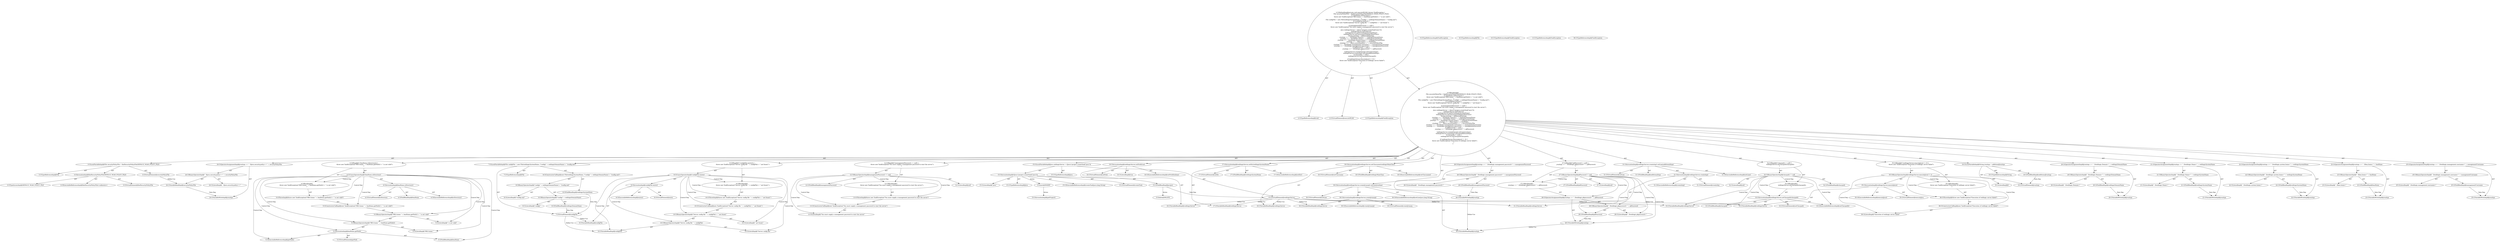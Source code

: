 digraph "executeWLS6#?" {
0 [label="2:CtTypeReferenceImpl@void" shape=ellipse]
1 [label="2:CtVirtualElement@executeWLS6" shape=ellipse]
2 [label="2:CtTypeReferenceImpl@TaskException" shape=ellipse]
3 [label="3:CtTypeReferenceImpl@File" shape=ellipse]
4 [label="3:CtExecutableReferenceImpl@findSecurityPolicyFile(<unknown>)" shape=ellipse]
5 [label="3:CtVirtualElement@findSecurityPolicyFile" shape=ellipse]
6 [label="3:CtTypeAccessImpl@DEFAULT_WL60_POLICY_FILE" shape=ellipse]
7 [label="3:CtInvocationImpl@findSecurityPolicyFile(DEFAULT_WL60_POLICY_FILE)" shape=ellipse]
8 [label="3:CtVirtualElement@securityPolicyFile" shape=ellipse]
9 [label="3:CtLocalVariableImpl@File securityPolicyFile = findSecurityPolicyFile(DEFAULT_WL60_POLICY_FILE)" shape=ellipse]
10 [label="4:CtExecutableReferenceImpl@isDirectory()" shape=ellipse]
11 [label="4:CtVirtualElement@isDirectory" shape=ellipse]
12 [label="4:CtFieldReadImpl@beaHome" shape=ellipse]
13 [label="4:CtInvocationImpl@beaHome.isDirectory()" shape=ellipse]
14 [label="4:CtUnaryOperatorImpl@!beaHome.isDirectory()" shape=ellipse]
15 [label="5:CtTypeReferenceImpl@TaskException" shape=ellipse]
16 [label="5:CtLiteralImpl@\"BEA home \"" shape=ellipse]
17 [label="5:CtExecutableReferenceImpl@getPath()" shape=ellipse]
18 [label="5:CtVirtualElement@getPath" shape=ellipse]
19 [label="5:CtFieldReadImpl@beaHome" shape=ellipse]
20 [label="5:CtInvocationImpl@beaHome.getPath()" shape=ellipse]
21 [label="5:CtBinaryOperatorImpl@(\"BEA home \" + beaHome.getPath())" shape=ellipse]
22 [label="5:CtLiteralImpl@\" is not valid\"" shape=ellipse]
23 [label="5:CtBinaryOperatorImpl@(\"BEA home \" + beaHome.getPath()) + \" is not valid\"" shape=ellipse]
24 [label="5:CtConstructorCallImpl@new TaskException((\"BEA home \" + beaHome.getPath()) + \" is not valid\")" shape=ellipse]
25 [label="5:CtThrowImpl@throw new TaskException((\"BEA home \" + beaHome.getPath()) + \" is not valid\")" shape=ellipse]
26 [label="4:CtBlockImpl@\{
    throw new TaskException((\"BEA home \" + beaHome.getPath()) + \" is not valid\");
\}" shape=ellipse]
27 [label="4:CtIfImpl@if (!beaHome.isDirectory()) \{
    throw new TaskException((\"BEA home \" + beaHome.getPath()) + \" is not valid\");
\}" shape=ellipse]
28 [label="7:CtTypeReferenceImpl@File" shape=ellipse]
29 [label="8:CtTypeReferenceImpl@File" shape=ellipse]
30 [label="8:CtFieldReadImpl@weblogicSystemHome" shape=ellipse]
31 [label="8:CtLiteralImpl@\"config/\"" shape=ellipse]
32 [label="8:CtFieldReadImpl@weblogicDomainName" shape=ellipse]
33 [label="8:CtBinaryOperatorImpl@(\"config/\" + weblogicDomainName)" shape=ellipse]
34 [label="8:CtLiteralImpl@\"/config.xml\"" shape=ellipse]
35 [label="8:CtBinaryOperatorImpl@(\"config/\" + weblogicDomainName) + \"/config.xml\"" shape=ellipse]
36 [label="8:CtConstructorCallImpl@new File(weblogicSystemHome, (\"config/\" + weblogicDomainName) + \"/config.xml\")" shape=ellipse]
37 [label="7:CtVirtualElement@configFile" shape=ellipse]
38 [label="7:CtLocalVariableImpl@File configFile = new File(weblogicSystemHome, (\"config/\" + weblogicDomainName) + \"/config.xml\")" shape=ellipse]
39 [label="9:CtExecutableReferenceImpl@exists()" shape=ellipse]
40 [label="9:CtVirtualElement@exists" shape=ellipse]
41 [label="9:CtVariableReadImpl@configFile" shape=ellipse]
42 [label="9:CtInvocationImpl@configFile.exists()" shape=ellipse]
43 [label="9:CtUnaryOperatorImpl@!configFile.exists()" shape=ellipse]
44 [label="10:CtTypeReferenceImpl@TaskException" shape=ellipse]
45 [label="10:CtLiteralImpl@\"Server config file \"" shape=ellipse]
46 [label="10:CtVariableReadImpl@configFile" shape=ellipse]
47 [label="10:CtBinaryOperatorImpl@(\"Server config file \" + configFile)" shape=ellipse]
48 [label="10:CtLiteralImpl@\" not found.\"" shape=ellipse]
49 [label="10:CtBinaryOperatorImpl@(\"Server config file \" + configFile) + \" not found.\"" shape=ellipse]
50 [label="10:CtConstructorCallImpl@new TaskException((\"Server config file \" + configFile) + \" not found.\")" shape=ellipse]
51 [label="10:CtThrowImpl@throw new TaskException((\"Server config file \" + configFile) + \" not found.\")" shape=ellipse]
52 [label="9:CtBlockImpl@\{
    throw new TaskException((\"Server config file \" + configFile) + \" not found.\");
\}" shape=ellipse]
53 [label="9:CtIfImpl@if (!configFile.exists()) \{
    throw new TaskException((\"Server config file \" + configFile) + \" not found.\");
\}" shape=ellipse]
54 [label="12:CtFieldReadImpl@managementPassword" shape=ellipse]
55 [label="12:CtLiteralImpl@null" shape=ellipse]
56 [label="12:CtBinaryOperatorImpl@managementPassword == null" shape=ellipse]
57 [label="13:CtTypeReferenceImpl@TaskException" shape=ellipse]
58 [label="13:CtLiteralImpl@\"You must supply a management password to start the server\"" shape=ellipse]
59 [label="13:CtConstructorCallImpl@new TaskException(\"You must supply a management password to start the server\")" shape=ellipse]
60 [label="13:CtThrowImpl@throw new TaskException(\"You must supply a management password to start the server\")" shape=ellipse]
61 [label="12:CtBlockImpl@\{
    throw new TaskException(\"You must supply a management password to start the server\");
\}" shape=ellipse]
62 [label="12:CtIfImpl@if (managementPassword == null) \{
    throw new TaskException(\"You must supply a management password to start the server\");
\}" shape=ellipse]
63 [label="15:CtTypeReferenceImpl@Java" shape=ellipse]
64 [label="15:CtExecutableReferenceImpl@createTask(java.lang.String)" shape=ellipse]
65 [label="15:CtVirtualElement@createTask" shape=ellipse]
66 [label="15:CtFieldReadImpl@project" shape=ellipse]
67 [label="15:CtLiteralImpl@\"java\"" shape=ellipse]
68 [label="15:CtInvocationImpl@((Java) (project.createTask(\"java\")))" shape=ellipse]
69 [label="15:CtTypeReferenceImpl@Java" shape=ellipse]
70 [label="15:CtVirtualElement@weblogicServer" shape=ellipse]
71 [label="15:CtLocalVariableImpl@Java weblogicServer = ((Java) (project.createTask(\"java\")))" shape=ellipse]
72 [label="16:CtExecutableReferenceImpl@setFork(boolean)" shape=ellipse]
73 [label="16:CtVirtualElement@setFork" shape=ellipse]
74 [label="16:CtVariableReadImpl@weblogicServer" shape=ellipse]
75 [label="16:CtLiteralImpl@true" shape=ellipse]
76 [label="16:CtInvocationImpl@weblogicServer.setFork(true)" shape=ellipse]
77 [label="17:CtExecutableReferenceImpl@setDir()" shape=ellipse]
78 [label="17:CtVirtualElement@setDir" shape=ellipse]
79 [label="17:CtVariableReadImpl@weblogicServer" shape=ellipse]
80 [label="17:CtFieldReadImpl@weblogicSystemHome" shape=ellipse]
81 [label="17:CtInvocationImpl@weblogicServer.setDir(weblogicSystemHome)" shape=ellipse]
82 [label="18:CtExecutableReferenceImpl@setClassname()" shape=ellipse]
83 [label="18:CtVirtualElement@setClassname" shape=ellipse]
84 [label="18:CtVariableReadImpl@weblogicServer" shape=ellipse]
85 [label="18:CtFieldReadImpl@weblogicMainClass" shape=ellipse]
86 [label="18:CtInvocationImpl@weblogicServer.setClassname(weblogicMainClass)" shape=ellipse]
87 [label="19:CtTypeReferenceImpl@String" shape=ellipse]
88 [label="19:CtFieldReadImpl@additionalJvmArgs" shape=ellipse]
89 [label="19:CtVirtualElement@jvmArgs" shape=ellipse]
90 [label="19:CtLocalVariableImpl@String jvmArgs = additionalJvmArgs" shape=ellipse]
91 [label="20:CtVariableWriteImpl@jvmArgs" shape=ellipse]
92 [label="20:CtLiteralImpl@\" -Dweblogic.Domain=\"" shape=ellipse]
93 [label="20:CtFieldReadImpl@weblogicDomainName" shape=ellipse]
94 [label="20:CtBinaryOperatorImpl@\" -Dweblogic.Domain=\" + weblogicDomainName" shape=ellipse]
95 [label="20:CtOperatorAssignmentImpl@jvmArgs += \" -Dweblogic.Domain=\" + weblogicDomainName" shape=ellipse]
96 [label="21:CtVariableWriteImpl@jvmArgs" shape=ellipse]
97 [label="21:CtLiteralImpl@\" -Dweblogic.Name=\"" shape=ellipse]
98 [label="21:CtFieldReadImpl@weblogicSystemName" shape=ellipse]
99 [label="21:CtBinaryOperatorImpl@\" -Dweblogic.Name=\" + weblogicSystemName" shape=ellipse]
100 [label="21:CtOperatorAssignmentImpl@jvmArgs += \" -Dweblogic.Name=\" + weblogicSystemName" shape=ellipse]
101 [label="22:CtVariableWriteImpl@jvmArgs" shape=ellipse]
102 [label="22:CtLiteralImpl@\" -Dweblogic.system.home=\"" shape=ellipse]
103 [label="22:CtFieldReadImpl@weblogicSystemHome" shape=ellipse]
104 [label="22:CtBinaryOperatorImpl@\" -Dweblogic.system.home=\" + weblogicSystemHome" shape=ellipse]
105 [label="22:CtOperatorAssignmentImpl@jvmArgs += \" -Dweblogic.system.home=\" + weblogicSystemHome" shape=ellipse]
106 [label="23:CtVariableWriteImpl@jvmArgs" shape=ellipse]
107 [label="23:CtLiteralImpl@\" -Dbea.home=\"" shape=ellipse]
108 [label="23:CtFieldReadImpl@beaHome" shape=ellipse]
109 [label="23:CtBinaryOperatorImpl@\" -Dbea.home=\" + beaHome" shape=ellipse]
110 [label="23:CtOperatorAssignmentImpl@jvmArgs += \" -Dbea.home=\" + beaHome" shape=ellipse]
111 [label="24:CtVariableWriteImpl@jvmArgs" shape=ellipse]
112 [label="24:CtLiteralImpl@\" -Djava.security.policy==\"" shape=ellipse]
113 [label="24:CtVariableReadImpl@securityPolicyFile" shape=ellipse]
114 [label="24:CtBinaryOperatorImpl@\" -Djava.security.policy==\" + securityPolicyFile" shape=ellipse]
115 [label="24:CtOperatorAssignmentImpl@jvmArgs += \" -Djava.security.policy==\" + securityPolicyFile" shape=ellipse]
116 [label="25:CtVariableWriteImpl@jvmArgs" shape=ellipse]
117 [label="25:CtLiteralImpl@\" -Dweblogic.management.username=\"" shape=ellipse]
118 [label="25:CtFieldReadImpl@managementUsername" shape=ellipse]
119 [label="25:CtBinaryOperatorImpl@\" -Dweblogic.management.username=\" + managementUsername" shape=ellipse]
120 [label="25:CtOperatorAssignmentImpl@jvmArgs += \" -Dweblogic.management.username=\" + managementUsername" shape=ellipse]
121 [label="26:CtVariableWriteImpl@jvmArgs" shape=ellipse]
122 [label="26:CtLiteralImpl@\" -Dweblogic.management.password=\"" shape=ellipse]
123 [label="26:CtFieldReadImpl@managementPassword" shape=ellipse]
124 [label="26:CtBinaryOperatorImpl@\" -Dweblogic.management.password=\" + managementPassword" shape=ellipse]
125 [label="26:CtOperatorAssignmentImpl@jvmArgs += \" -Dweblogic.management.password=\" + managementPassword" shape=ellipse]
126 [label="27:CtFieldReadImpl@pkPassword" shape=ellipse]
127 [label="27:CtLiteralImpl@null" shape=ellipse]
128 [label="27:CtBinaryOperatorImpl@pkPassword != null" shape=ellipse]
129 [label="28:CtVariableWriteImpl@jvmArgs" shape=ellipse]
130 [label="28:CtLiteralImpl@\" -Dweblogic.pkpassword=\"" shape=ellipse]
131 [label="28:CtFieldReadImpl@pkPassword" shape=ellipse]
132 [label="28:CtBinaryOperatorImpl@\" -Dweblogic.pkpassword=\" + pkPassword" shape=ellipse]
133 [label="28:CtOperatorAssignmentImpl@jvmArgs += \" -Dweblogic.pkpassword=\" + pkPassword" shape=ellipse]
134 [label="27:CtBlockImpl@\{
    jvmArgs += \" -Dweblogic.pkpassword=\" + pkPassword;
\}" shape=ellipse]
135 [label="27:CtIfImpl@if (pkPassword != null) \{
    jvmArgs += \" -Dweblogic.pkpassword=\" + pkPassword;
\}" shape=ellipse]
136 [label="30:CtExecutableReferenceImpl@setLine(java.lang.String)" shape=ellipse]
137 [label="30:CtVirtualElement@setLine" shape=ellipse]
138 [label="30:CtExecutableReferenceImpl@createJvmarg()" shape=ellipse]
139 [label="30:CtVirtualElement@createJvmarg" shape=ellipse]
140 [label="30:CtVariableReadImpl@weblogicServer" shape=ellipse]
141 [label="30:CtInvocationImpl@weblogicServer.createJvmarg()" shape=ellipse]
142 [label="30:CtVariableReadImpl@jvmArgs" shape=ellipse]
143 [label="30:CtInvocationImpl@weblogicServer.createJvmarg().setLine(jvmArgs)" shape=ellipse]
144 [label="31:CtExecutableReferenceImpl@setLine()" shape=ellipse]
145 [label="31:CtVirtualElement@setLine" shape=ellipse]
146 [label="31:CtExecutableReferenceImpl@createArg()" shape=ellipse]
147 [label="31:CtVirtualElement@createArg" shape=ellipse]
148 [label="31:CtVariableReadImpl@weblogicServer" shape=ellipse]
149 [label="31:CtInvocationImpl@weblogicServer.createArg()" shape=ellipse]
150 [label="31:CtFieldReadImpl@additionalArgs" shape=ellipse]
151 [label="31:CtInvocationImpl@weblogicServer.createArg().setLine(additionalArgs)" shape=ellipse]
152 [label="32:CtFieldReadImpl@classpath" shape=ellipse]
153 [label="32:CtLiteralImpl@null" shape=ellipse]
154 [label="32:CtBinaryOperatorImpl@classpath != null" shape=ellipse]
155 [label="33:CtExecutableReferenceImpl@setClasspath()" shape=ellipse]
156 [label="33:CtVirtualElement@setClasspath" shape=ellipse]
157 [label="33:CtVariableReadImpl@weblogicServer" shape=ellipse]
158 [label="33:CtFieldReadImpl@classpath" shape=ellipse]
159 [label="33:CtInvocationImpl@weblogicServer.setClasspath(classpath)" shape=ellipse]
160 [label="32:CtBlockImpl@\{
    weblogicServer.setClasspath(classpath);
\}" shape=ellipse]
161 [label="32:CtIfImpl@if (classpath != null) \{
    weblogicServer.setClasspath(classpath);
\}" shape=ellipse]
162 [label="35:CtExecutableReferenceImpl@executeJava()" shape=ellipse]
163 [label="35:CtVirtualElement@executeJava" shape=ellipse]
164 [label="35:CtVariableReadImpl@weblogicServer" shape=ellipse]
165 [label="35:CtInvocationImpl@weblogicServer.executeJava()" shape=ellipse]
166 [label="35:CtLiteralImpl@0" shape=ellipse]
167 [label="35:CtBinaryOperatorImpl@weblogicServer.executeJava() != 0" shape=ellipse]
168 [label="36:CtTypeReferenceImpl@TaskException" shape=ellipse]
169 [label="36:CtLiteralImpl@\"Execution of weblogic server failed\"" shape=ellipse]
170 [label="36:CtConstructorCallImpl@new TaskException(\"Execution of weblogic server failed\")" shape=ellipse]
171 [label="36:CtThrowImpl@throw new TaskException(\"Execution of weblogic server failed\")" shape=ellipse]
172 [label="35:CtBlockImpl@\{
    throw new TaskException(\"Execution of weblogic server failed\");
\}" shape=ellipse]
173 [label="35:CtIfImpl@if (weblogicServer.executeJava() != 0) \{
    throw new TaskException(\"Execution of weblogic server failed\");
\}" shape=ellipse]
174 [label="2:CtBlockImpl@\{
    File securityPolicyFile = findSecurityPolicyFile(DEFAULT_WL60_POLICY_FILE);
    if (!beaHome.isDirectory()) \{
        throw new TaskException((\"BEA home \" + beaHome.getPath()) + \" is not valid\");
    \}
    File configFile = new File(weblogicSystemHome, (\"config/\" + weblogicDomainName) + \"/config.xml\");
    if (!configFile.exists()) \{
        throw new TaskException((\"Server config file \" + configFile) + \" not found.\");
    \}
    if (managementPassword == null) \{
        throw new TaskException(\"You must supply a management password to start the server\");
    \}
    Java weblogicServer = ((Java) (project.createTask(\"java\")));
    weblogicServer.setFork(true);
    weblogicServer.setDir(weblogicSystemHome);
    weblogicServer.setClassname(weblogicMainClass);
    String jvmArgs = additionalJvmArgs;
    jvmArgs += \" -Dweblogic.Domain=\" + weblogicDomainName;
    jvmArgs += \" -Dweblogic.Name=\" + weblogicSystemName;
    jvmArgs += \" -Dweblogic.system.home=\" + weblogicSystemHome;
    jvmArgs += \" -Dbea.home=\" + beaHome;
    jvmArgs += \" -Djava.security.policy==\" + securityPolicyFile;
    jvmArgs += \" -Dweblogic.management.username=\" + managementUsername;
    jvmArgs += \" -Dweblogic.management.password=\" + managementPassword;
    if (pkPassword != null) \{
        jvmArgs += \" -Dweblogic.pkpassword=\" + pkPassword;
    \}
    weblogicServer.createJvmarg().setLine(jvmArgs);
    weblogicServer.createArg().setLine(additionalArgs);
    if (classpath != null) \{
        weblogicServer.setClasspath(classpath);
    \}
    if (weblogicServer.executeJava() != 0) \{
        throw new TaskException(\"Execution of weblogic server failed\");
    \}
\}" shape=ellipse]
175 [label="2:CtMethodImpl@private void executeWLS6() throws TaskException \{
    File securityPolicyFile = findSecurityPolicyFile(DEFAULT_WL60_POLICY_FILE);
    if (!beaHome.isDirectory()) \{
        throw new TaskException((\"BEA home \" + beaHome.getPath()) + \" is not valid\");
    \}
    File configFile = new File(weblogicSystemHome, (\"config/\" + weblogicDomainName) + \"/config.xml\");
    if (!configFile.exists()) \{
        throw new TaskException((\"Server config file \" + configFile) + \" not found.\");
    \}
    if (managementPassword == null) \{
        throw new TaskException(\"You must supply a management password to start the server\");
    \}
    Java weblogicServer = ((Java) (project.createTask(\"java\")));
    weblogicServer.setFork(true);
    weblogicServer.setDir(weblogicSystemHome);
    weblogicServer.setClassname(weblogicMainClass);
    String jvmArgs = additionalJvmArgs;
    jvmArgs += \" -Dweblogic.Domain=\" + weblogicDomainName;
    jvmArgs += \" -Dweblogic.Name=\" + weblogicSystemName;
    jvmArgs += \" -Dweblogic.system.home=\" + weblogicSystemHome;
    jvmArgs += \" -Dbea.home=\" + beaHome;
    jvmArgs += \" -Djava.security.policy==\" + securityPolicyFile;
    jvmArgs += \" -Dweblogic.management.username=\" + managementUsername;
    jvmArgs += \" -Dweblogic.management.password=\" + managementPassword;
    if (pkPassword != null) \{
        jvmArgs += \" -Dweblogic.pkpassword=\" + pkPassword;
    \}
    weblogicServer.createJvmarg().setLine(jvmArgs);
    weblogicServer.createArg().setLine(additionalArgs);
    if (classpath != null) \{
        weblogicServer.setClasspath(classpath);
    \}
    if (weblogicServer.executeJava() != 0) \{
        throw new TaskException(\"Execution of weblogic server failed\");
    \}
\}" shape=ellipse]
176 [label="15:Delete@DELETE" shape=ellipse]
177 [label="15:Insert@INSERT" shape=ellipse]
178 [label="15:CtInvocationImpl@getProject()" shape=ellipse]
7 -> 5 [label="AST"];
7 -> 4 [label="AST"];
7 -> 6 [label="AST"];
8 -> 113 [label="Define-Use"];
9 -> 8 [label="AST"];
9 -> 3 [label="AST"];
9 -> 7 [label="AST"];
13 -> 11 [label="AST"];
13 -> 12 [label="AST"];
13 -> 10 [label="AST"];
14 -> 13 [label="AST"];
14 -> 26 [label="Control Dep"];
14 -> 25 [label="Control Dep"];
14 -> 24 [label="Control Dep"];
14 -> 23 [label="Control Dep"];
14 -> 21 [label="Control Dep"];
14 -> 16 [label="Control Dep"];
14 -> 20 [label="Control Dep"];
14 -> 17 [label="Control Dep"];
14 -> 19 [label="Control Dep"];
14 -> 22 [label="Control Dep"];
20 -> 18 [label="AST"];
20 -> 19 [label="AST"];
20 -> 17 [label="AST"];
21 -> 16 [label="AST"];
21 -> 20 [label="AST"];
23 -> 21 [label="AST"];
23 -> 22 [label="AST"];
24 -> 23 [label="AST"];
25 -> 24 [label="AST"];
26 -> 25 [label="AST"];
27 -> 14 [label="AST"];
27 -> 26 [label="AST"];
30 -> 37 [label="Data Dep"];
32 -> 37 [label="Data Dep"];
33 -> 31 [label="AST"];
33 -> 32 [label="AST"];
35 -> 33 [label="AST"];
35 -> 34 [label="AST"];
36 -> 30 [label="AST"];
36 -> 35 [label="AST"];
37 -> 41 [label="Define-Use"];
37 -> 46 [label="Define-Use"];
38 -> 37 [label="AST"];
38 -> 28 [label="AST"];
38 -> 36 [label="AST"];
42 -> 40 [label="AST"];
42 -> 41 [label="AST"];
42 -> 39 [label="AST"];
43 -> 42 [label="AST"];
43 -> 52 [label="Control Dep"];
43 -> 51 [label="Control Dep"];
43 -> 50 [label="Control Dep"];
43 -> 49 [label="Control Dep"];
43 -> 47 [label="Control Dep"];
43 -> 45 [label="Control Dep"];
43 -> 46 [label="Control Dep"];
43 -> 48 [label="Control Dep"];
47 -> 45 [label="AST"];
47 -> 46 [label="AST"];
49 -> 47 [label="AST"];
49 -> 48 [label="AST"];
50 -> 49 [label="AST"];
51 -> 50 [label="AST"];
52 -> 51 [label="AST"];
53 -> 43 [label="AST"];
53 -> 52 [label="AST"];
56 -> 54 [label="AST"];
56 -> 55 [label="AST"];
56 -> 61 [label="Control Dep"];
56 -> 60 [label="Control Dep"];
56 -> 59 [label="Control Dep"];
56 -> 58 [label="Control Dep"];
59 -> 58 [label="AST"];
60 -> 59 [label="AST"];
61 -> 60 [label="AST"];
62 -> 56 [label="AST"];
62 -> 61 [label="AST"];
66 -> 70 [label="Data Dep"];
66 -> 176 [label="Action"];
68 -> 65 [label="AST"];
68 -> 69 [label="AST"];
68 -> 66 [label="AST"];
68 -> 64 [label="AST"];
68 -> 67 [label="AST"];
68 -> 177 [label="Action"];
70 -> 74 [label="Define-Use"];
70 -> 79 [label="Define-Use"];
70 -> 84 [label="Define-Use"];
70 -> 140 [label="Define-Use"];
70 -> 148 [label="Define-Use"];
70 -> 157 [label="Define-Use"];
70 -> 164 [label="Define-Use"];
71 -> 70 [label="AST"];
71 -> 63 [label="AST"];
71 -> 68 [label="AST"];
76 -> 73 [label="AST"];
76 -> 74 [label="AST"];
76 -> 72 [label="AST"];
76 -> 75 [label="AST"];
81 -> 78 [label="AST"];
81 -> 79 [label="AST"];
81 -> 77 [label="AST"];
81 -> 80 [label="AST"];
86 -> 83 [label="AST"];
86 -> 84 [label="AST"];
86 -> 82 [label="AST"];
86 -> 85 [label="AST"];
88 -> 89 [label="Data Dep"];
90 -> 89 [label="AST"];
90 -> 87 [label="AST"];
90 -> 88 [label="AST"];
93 -> 91 [label="Data Dep"];
94 -> 92 [label="AST"];
94 -> 93 [label="AST"];
95 -> 91 [label="AST"];
95 -> 94 [label="AST"];
98 -> 96 [label="Data Dep"];
99 -> 97 [label="AST"];
99 -> 98 [label="AST"];
100 -> 96 [label="AST"];
100 -> 99 [label="AST"];
103 -> 101 [label="Data Dep"];
104 -> 102 [label="AST"];
104 -> 103 [label="AST"];
105 -> 101 [label="AST"];
105 -> 104 [label="AST"];
108 -> 106 [label="Data Dep"];
109 -> 107 [label="AST"];
109 -> 108 [label="AST"];
110 -> 106 [label="AST"];
110 -> 109 [label="AST"];
113 -> 111 [label="Data Dep"];
114 -> 112 [label="AST"];
114 -> 113 [label="AST"];
115 -> 111 [label="AST"];
115 -> 114 [label="AST"];
118 -> 116 [label="Data Dep"];
119 -> 117 [label="AST"];
119 -> 118 [label="AST"];
120 -> 116 [label="AST"];
120 -> 119 [label="AST"];
121 -> 142 [label="Define-Use"];
123 -> 121 [label="Data Dep"];
124 -> 122 [label="AST"];
124 -> 123 [label="AST"];
125 -> 121 [label="AST"];
125 -> 124 [label="AST"];
128 -> 126 [label="AST"];
128 -> 127 [label="AST"];
128 -> 134 [label="Control Dep"];
128 -> 133 [label="Control Dep"];
128 -> 129 [label="Control Dep"];
128 -> 132 [label="Control Dep"];
128 -> 130 [label="Control Dep"];
128 -> 131 [label="Control Dep"];
129 -> 142 [label="Define-Use"];
131 -> 129 [label="Data Dep"];
132 -> 130 [label="AST"];
132 -> 131 [label="AST"];
133 -> 129 [label="AST"];
133 -> 132 [label="AST"];
134 -> 133 [label="AST"];
135 -> 128 [label="AST"];
135 -> 134 [label="AST"];
141 -> 139 [label="AST"];
141 -> 140 [label="AST"];
141 -> 138 [label="AST"];
143 -> 137 [label="AST"];
143 -> 141 [label="AST"];
143 -> 136 [label="AST"];
143 -> 142 [label="AST"];
149 -> 147 [label="AST"];
149 -> 148 [label="AST"];
149 -> 146 [label="AST"];
151 -> 145 [label="AST"];
151 -> 149 [label="AST"];
151 -> 144 [label="AST"];
151 -> 150 [label="AST"];
154 -> 152 [label="AST"];
154 -> 153 [label="AST"];
154 -> 160 [label="Control Dep"];
154 -> 159 [label="Control Dep"];
154 -> 155 [label="Control Dep"];
154 -> 157 [label="Control Dep"];
154 -> 158 [label="Control Dep"];
159 -> 156 [label="AST"];
159 -> 157 [label="AST"];
159 -> 155 [label="AST"];
159 -> 158 [label="AST"];
160 -> 159 [label="AST"];
161 -> 154 [label="AST"];
161 -> 160 [label="AST"];
165 -> 163 [label="AST"];
165 -> 164 [label="AST"];
165 -> 162 [label="AST"];
167 -> 165 [label="AST"];
167 -> 166 [label="AST"];
167 -> 172 [label="Control Dep"];
167 -> 171 [label="Control Dep"];
167 -> 170 [label="Control Dep"];
167 -> 169 [label="Control Dep"];
170 -> 169 [label="AST"];
171 -> 170 [label="AST"];
172 -> 171 [label="AST"];
173 -> 167 [label="AST"];
173 -> 172 [label="AST"];
174 -> 9 [label="AST"];
174 -> 27 [label="AST"];
174 -> 38 [label="AST"];
174 -> 53 [label="AST"];
174 -> 62 [label="AST"];
174 -> 71 [label="AST"];
174 -> 76 [label="AST"];
174 -> 81 [label="AST"];
174 -> 86 [label="AST"];
174 -> 90 [label="AST"];
174 -> 95 [label="AST"];
174 -> 100 [label="AST"];
174 -> 105 [label="AST"];
174 -> 110 [label="AST"];
174 -> 115 [label="AST"];
174 -> 120 [label="AST"];
174 -> 125 [label="AST"];
174 -> 135 [label="AST"];
174 -> 143 [label="AST"];
174 -> 151 [label="AST"];
174 -> 161 [label="AST"];
174 -> 173 [label="AST"];
175 -> 1 [label="AST"];
175 -> 0 [label="AST"];
175 -> 2 [label="AST"];
175 -> 174 [label="AST"];
177 -> 178 [label="Action"];
}